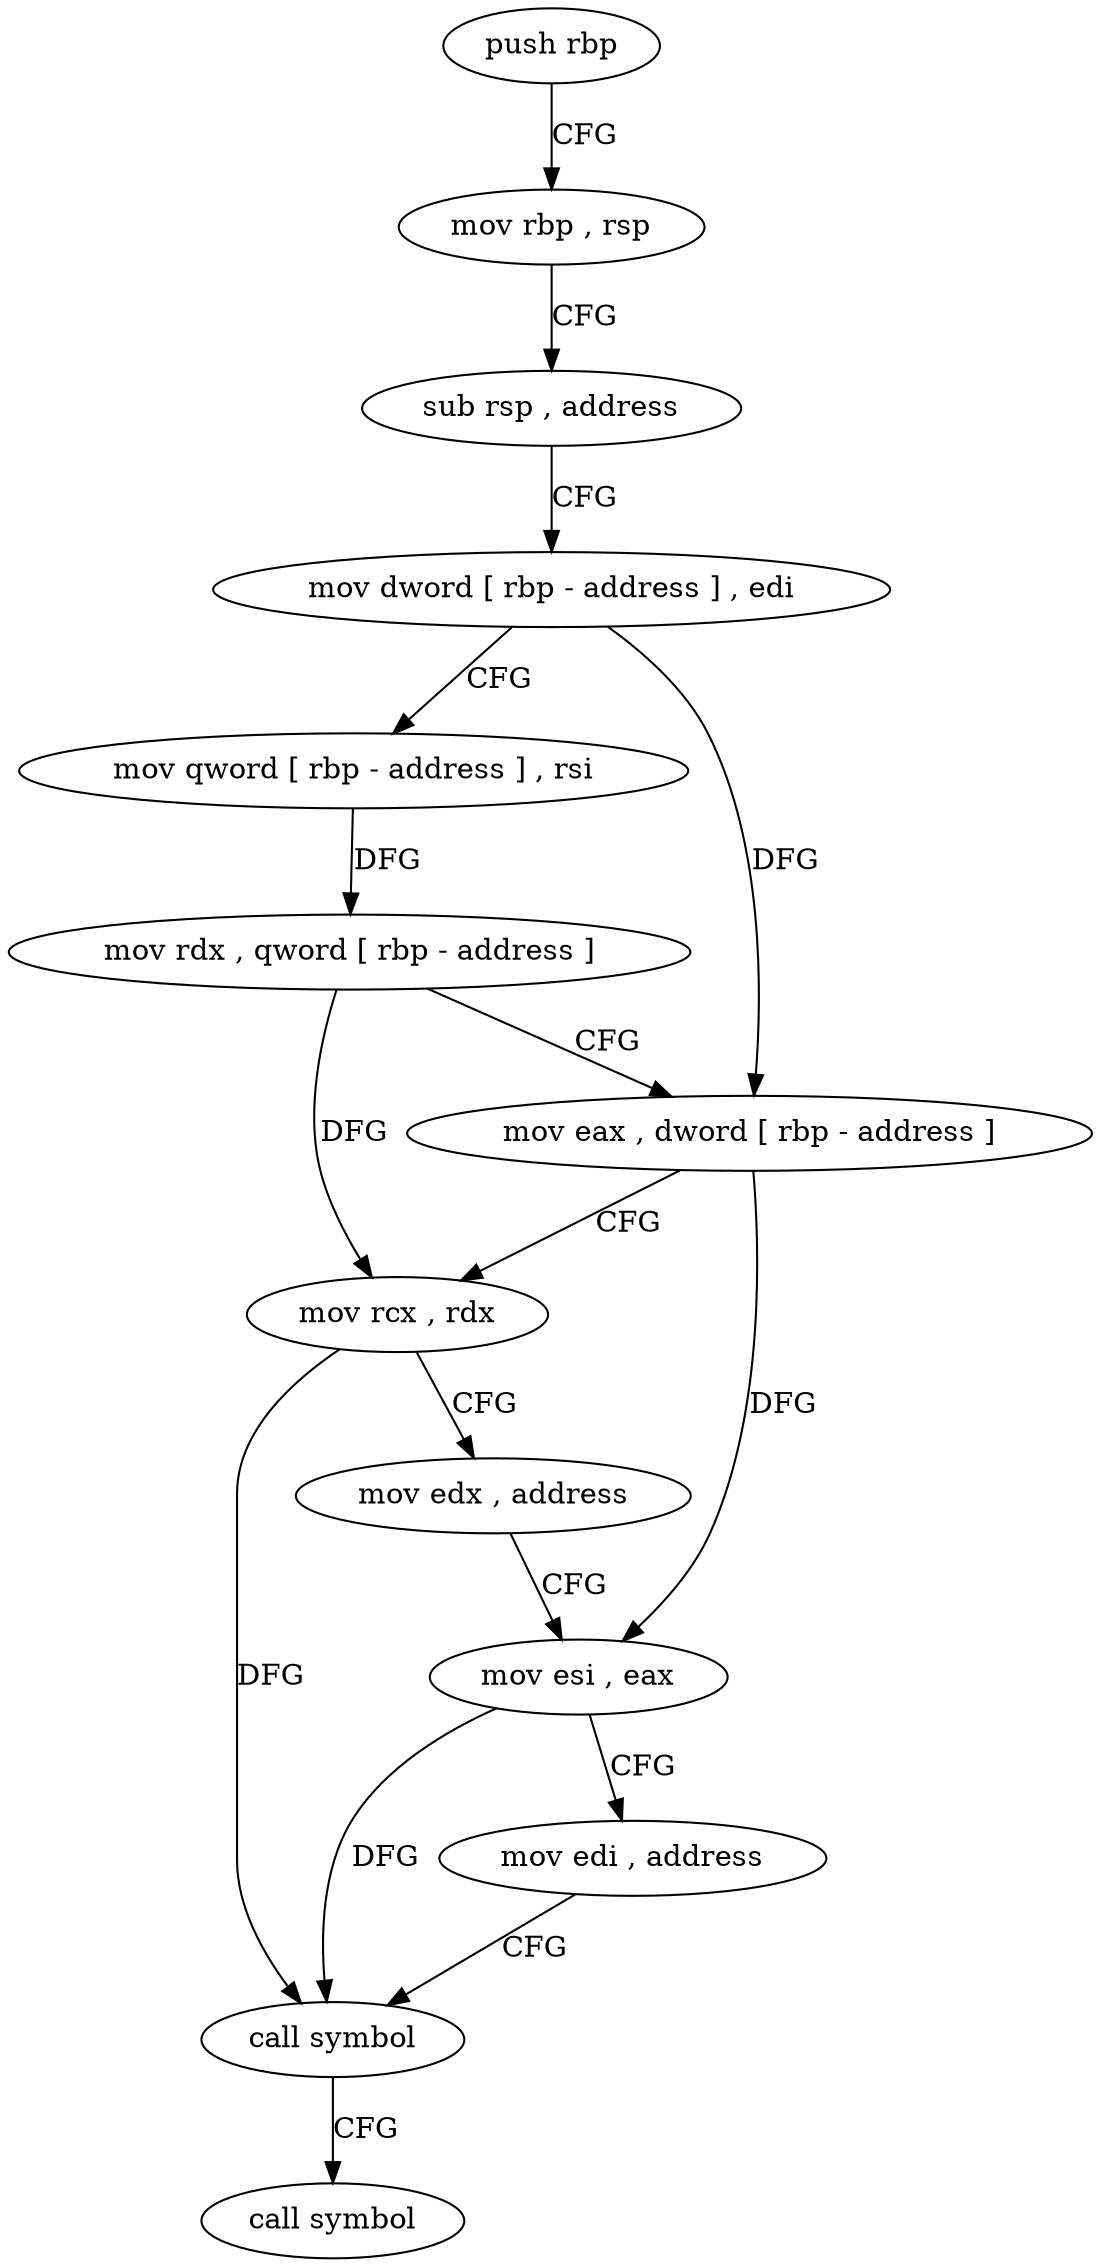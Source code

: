 digraph "func" {
"4243201" [label = "push rbp" ]
"4243202" [label = "mov rbp , rsp" ]
"4243205" [label = "sub rsp , address" ]
"4243209" [label = "mov dword [ rbp - address ] , edi" ]
"4243212" [label = "mov qword [ rbp - address ] , rsi" ]
"4243216" [label = "mov rdx , qword [ rbp - address ]" ]
"4243220" [label = "mov eax , dword [ rbp - address ]" ]
"4243223" [label = "mov rcx , rdx" ]
"4243226" [label = "mov edx , address" ]
"4243231" [label = "mov esi , eax" ]
"4243233" [label = "mov edi , address" ]
"4243238" [label = "call symbol" ]
"4243243" [label = "call symbol" ]
"4243201" -> "4243202" [ label = "CFG" ]
"4243202" -> "4243205" [ label = "CFG" ]
"4243205" -> "4243209" [ label = "CFG" ]
"4243209" -> "4243212" [ label = "CFG" ]
"4243209" -> "4243220" [ label = "DFG" ]
"4243212" -> "4243216" [ label = "DFG" ]
"4243216" -> "4243220" [ label = "CFG" ]
"4243216" -> "4243223" [ label = "DFG" ]
"4243220" -> "4243223" [ label = "CFG" ]
"4243220" -> "4243231" [ label = "DFG" ]
"4243223" -> "4243226" [ label = "CFG" ]
"4243223" -> "4243238" [ label = "DFG" ]
"4243226" -> "4243231" [ label = "CFG" ]
"4243231" -> "4243233" [ label = "CFG" ]
"4243231" -> "4243238" [ label = "DFG" ]
"4243233" -> "4243238" [ label = "CFG" ]
"4243238" -> "4243243" [ label = "CFG" ]
}
